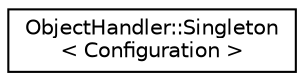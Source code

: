 digraph "Graphical Class Hierarchy"
{
  edge [fontname="Helvetica",fontsize="10",labelfontname="Helvetica",labelfontsize="10"];
  node [fontname="Helvetica",fontsize="10",shape=record];
  rankdir="LR";
  Node0 [label="ObjectHandler::Singleton\l\< Configuration \>",height=0.2,width=0.4,color="black", fillcolor="white", style="filled",URL="$class_object_handler_1_1_singleton.html"];
}
